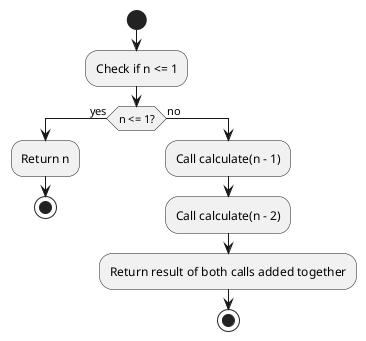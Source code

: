 @startuml RecursiveFibonacciActivity

start

:Check if n <= 1;

if (n <= 1?) then (yes)
  :Return n;
  stop
else (no)
  :Call calculate(n - 1);
  :Call calculate(n - 2);
  :Return result of both calls added together;
  stop
endif

@enduml
